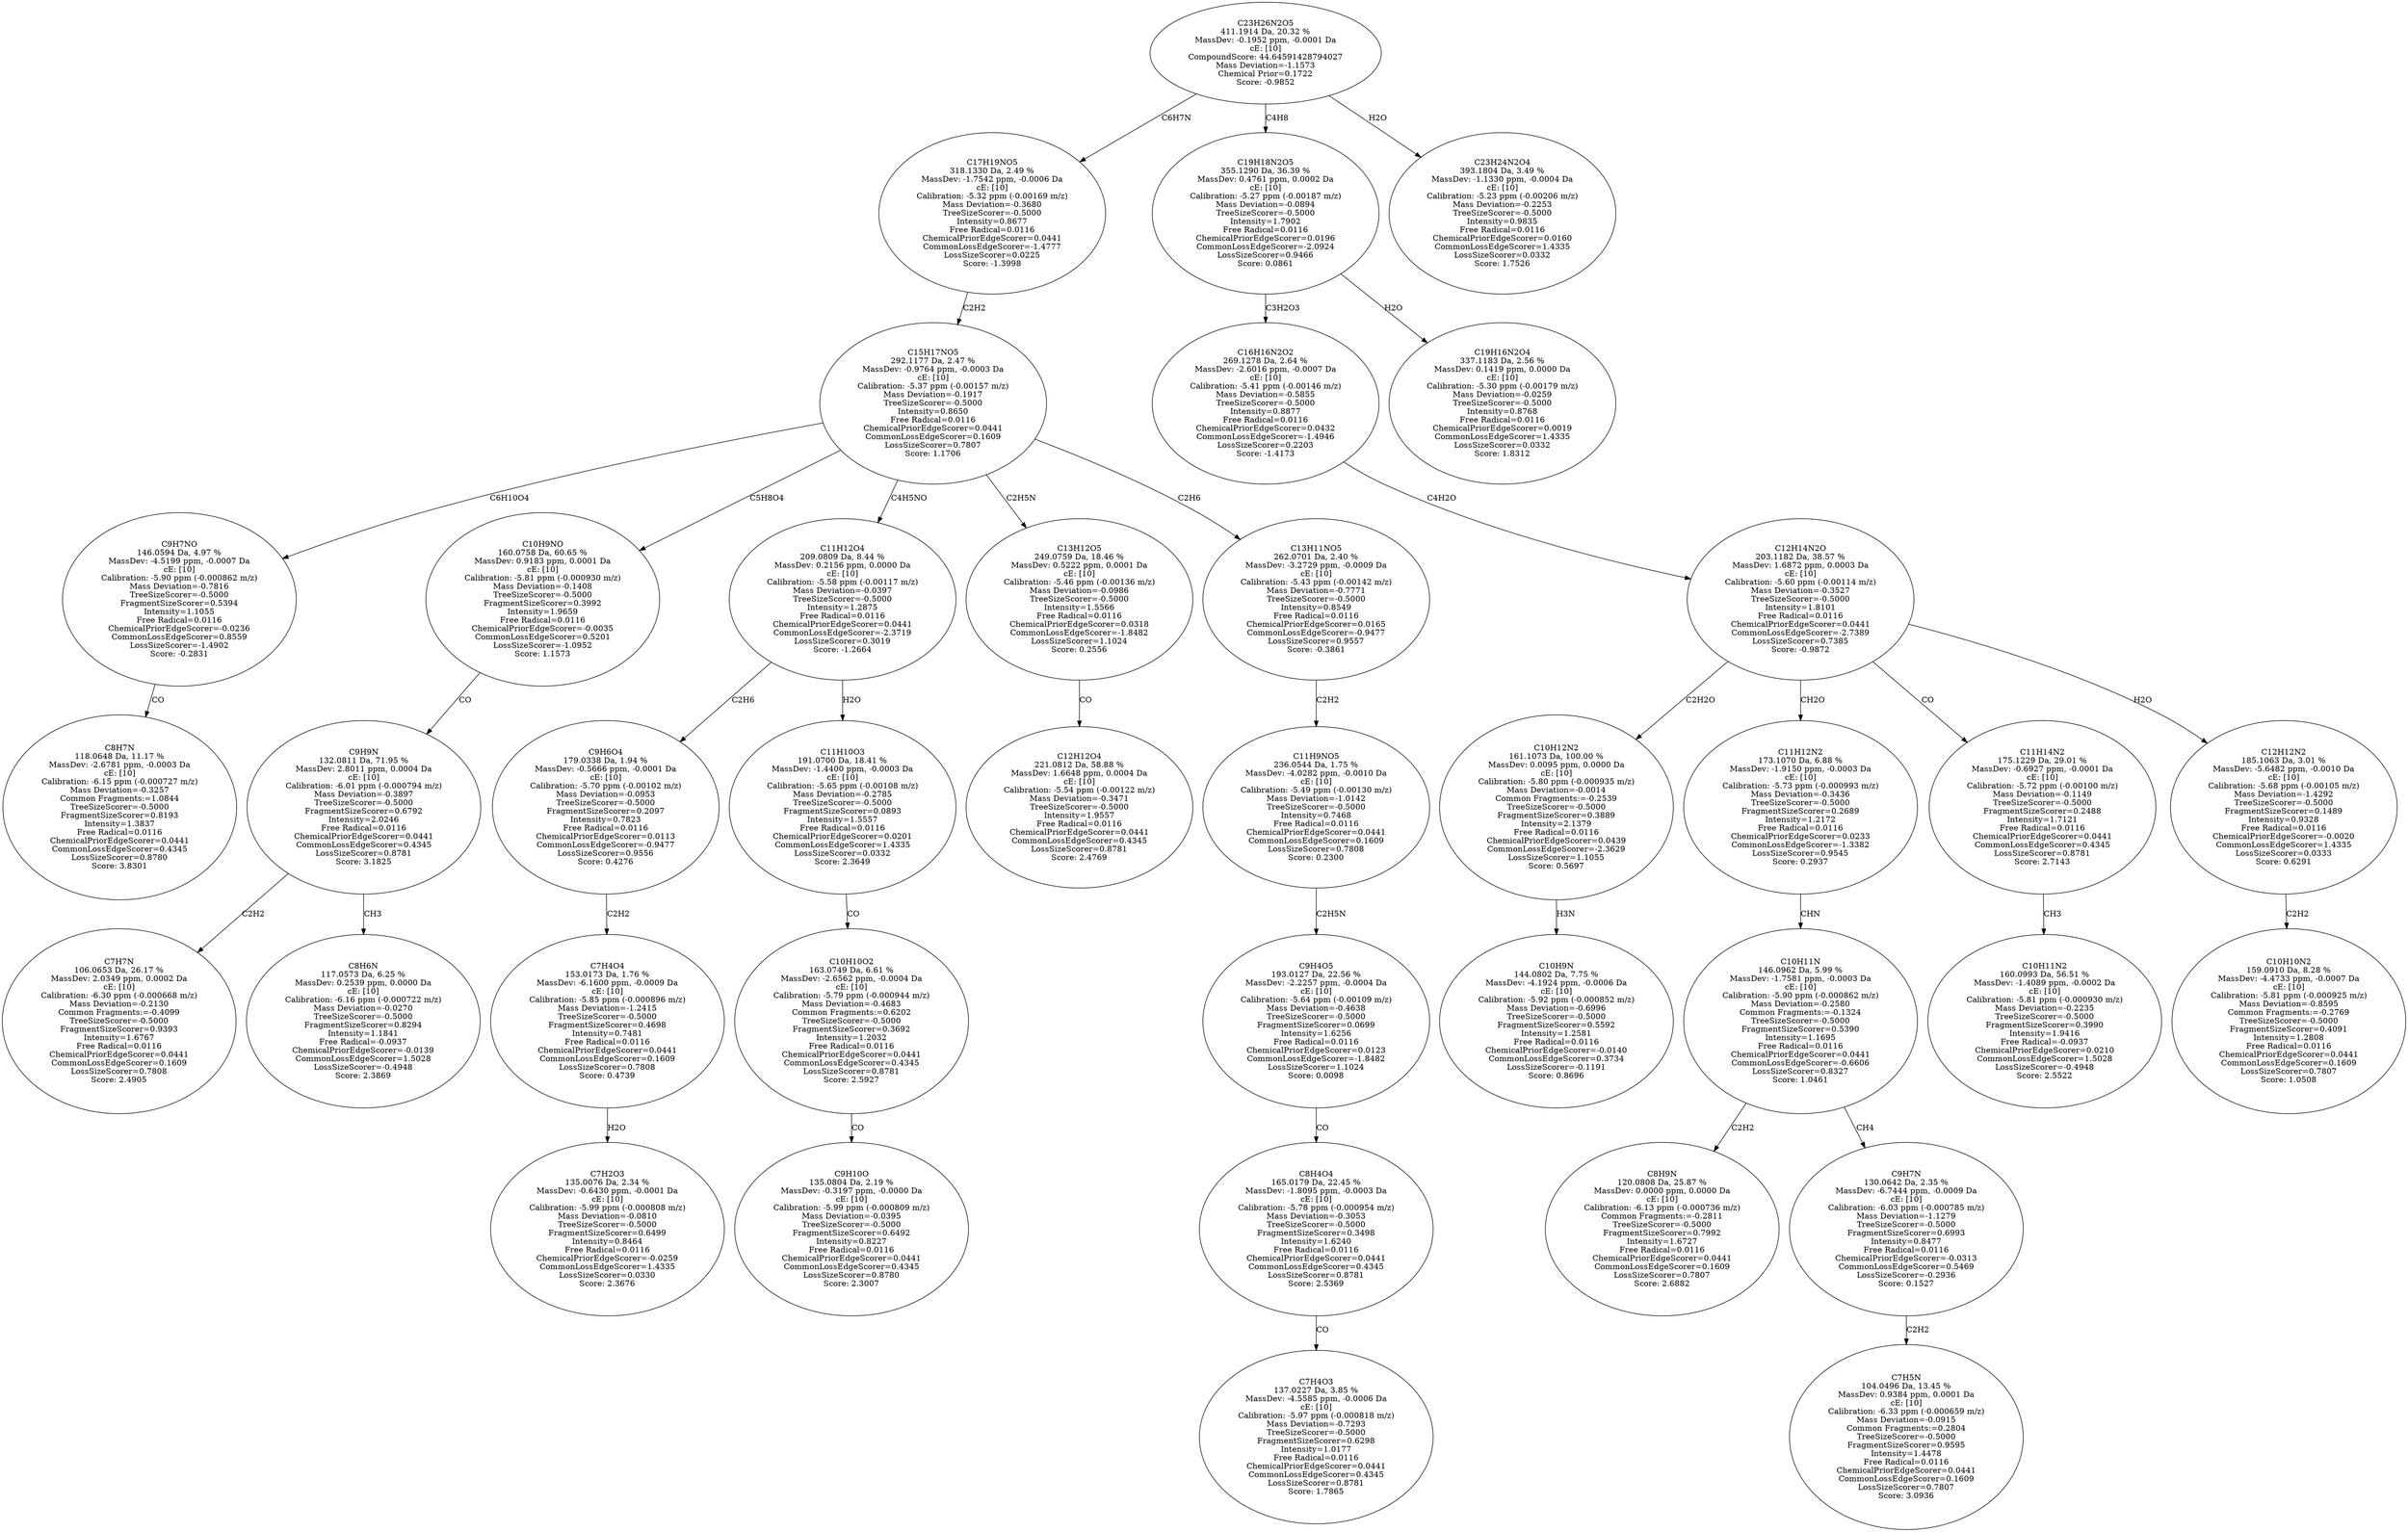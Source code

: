 strict digraph {
v1 [label="C8H7N\n118.0648 Da, 11.17 %\nMassDev: -2.6781 ppm, -0.0003 Da\ncE: [10]\nCalibration: -6.15 ppm (-0.000727 m/z)\nMass Deviation=-0.3257\nCommon Fragments:=1.0844\nTreeSizeScorer=-0.5000\nFragmentSizeScorer=0.8193\nIntensity=1.3837\nFree Radical=0.0116\nChemicalPriorEdgeScorer=0.0441\nCommonLossEdgeScorer=0.4345\nLossSizeScorer=0.8780\nScore: 3.8301"];
v2 [label="C9H7NO\n146.0594 Da, 4.97 %\nMassDev: -4.5199 ppm, -0.0007 Da\ncE: [10]\nCalibration: -5.90 ppm (-0.000862 m/z)\nMass Deviation=-0.7816\nTreeSizeScorer=-0.5000\nFragmentSizeScorer=0.5394\nIntensity=1.1055\nFree Radical=0.0116\nChemicalPriorEdgeScorer=-0.0236\nCommonLossEdgeScorer=0.8559\nLossSizeScorer=-1.4902\nScore: -0.2831"];
v3 [label="C7H7N\n106.0653 Da, 26.17 %\nMassDev: 2.0349 ppm, 0.0002 Da\ncE: [10]\nCalibration: -6.30 ppm (-0.000668 m/z)\nMass Deviation=-0.2130\nCommon Fragments:=-0.4099\nTreeSizeScorer=-0.5000\nFragmentSizeScorer=0.9393\nIntensity=1.6767\nFree Radical=0.0116\nChemicalPriorEdgeScorer=0.0441\nCommonLossEdgeScorer=0.1609\nLossSizeScorer=0.7808\nScore: 2.4905"];
v4 [label="C8H6N\n117.0573 Da, 6.25 %\nMassDev: 0.2539 ppm, 0.0000 Da\ncE: [10]\nCalibration: -6.16 ppm (-0.000722 m/z)\nMass Deviation=-0.0270\nTreeSizeScorer=-0.5000\nFragmentSizeScorer=0.8294\nIntensity=1.1841\nFree Radical=-0.0937\nChemicalPriorEdgeScorer=-0.0139\nCommonLossEdgeScorer=1.5028\nLossSizeScorer=-0.4948\nScore: 2.3869"];
v5 [label="C9H9N\n132.0811 Da, 71.95 %\nMassDev: 2.8011 ppm, 0.0004 Da\ncE: [10]\nCalibration: -6.01 ppm (-0.000794 m/z)\nMass Deviation=-0.3897\nTreeSizeScorer=-0.5000\nFragmentSizeScorer=0.6792\nIntensity=2.0246\nFree Radical=0.0116\nChemicalPriorEdgeScorer=0.0441\nCommonLossEdgeScorer=0.4345\nLossSizeScorer=0.8781\nScore: 3.1825"];
v6 [label="C10H9NO\n160.0758 Da, 60.65 %\nMassDev: 0.9183 ppm, 0.0001 Da\ncE: [10]\nCalibration: -5.81 ppm (-0.000930 m/z)\nMass Deviation=-0.1408\nTreeSizeScorer=-0.5000\nFragmentSizeScorer=0.3992\nIntensity=1.9659\nFree Radical=0.0116\nChemicalPriorEdgeScorer=-0.0035\nCommonLossEdgeScorer=0.5201\nLossSizeScorer=-1.0952\nScore: 1.1573"];
v7 [label="C7H2O3\n135.0076 Da, 2.34 %\nMassDev: -0.6430 ppm, -0.0001 Da\ncE: [10]\nCalibration: -5.99 ppm (-0.000808 m/z)\nMass Deviation=-0.0810\nTreeSizeScorer=-0.5000\nFragmentSizeScorer=0.6499\nIntensity=0.8464\nFree Radical=0.0116\nChemicalPriorEdgeScorer=-0.0259\nCommonLossEdgeScorer=1.4335\nLossSizeScorer=0.0330\nScore: 2.3676"];
v8 [label="C7H4O4\n153.0173 Da, 1.76 %\nMassDev: -6.1600 ppm, -0.0009 Da\ncE: [10]\nCalibration: -5.85 ppm (-0.000896 m/z)\nMass Deviation=-1.2415\nTreeSizeScorer=-0.5000\nFragmentSizeScorer=0.4698\nIntensity=0.7481\nFree Radical=0.0116\nChemicalPriorEdgeScorer=0.0441\nCommonLossEdgeScorer=0.1609\nLossSizeScorer=0.7808\nScore: 0.4739"];
v9 [label="C9H6O4\n179.0338 Da, 1.94 %\nMassDev: -0.5666 ppm, -0.0001 Da\ncE: [10]\nCalibration: -5.70 ppm (-0.00102 m/z)\nMass Deviation=-0.0953\nTreeSizeScorer=-0.5000\nFragmentSizeScorer=0.2097\nIntensity=0.7823\nFree Radical=0.0116\nChemicalPriorEdgeScorer=0.0113\nCommonLossEdgeScorer=-0.9477\nLossSizeScorer=0.9556\nScore: 0.4276"];
v10 [label="C9H10O\n135.0804 Da, 2.19 %\nMassDev: -0.3197 ppm, -0.0000 Da\ncE: [10]\nCalibration: -5.99 ppm (-0.000809 m/z)\nMass Deviation=-0.0395\nTreeSizeScorer=-0.5000\nFragmentSizeScorer=0.6492\nIntensity=0.8227\nFree Radical=0.0116\nChemicalPriorEdgeScorer=0.0441\nCommonLossEdgeScorer=0.4345\nLossSizeScorer=0.8780\nScore: 2.3007"];
v11 [label="C10H10O2\n163.0749 Da, 6.61 %\nMassDev: -2.6562 ppm, -0.0004 Da\ncE: [10]\nCalibration: -5.79 ppm (-0.000944 m/z)\nMass Deviation=-0.4683\nCommon Fragments:=0.6202\nTreeSizeScorer=-0.5000\nFragmentSizeScorer=0.3692\nIntensity=1.2032\nFree Radical=0.0116\nChemicalPriorEdgeScorer=0.0441\nCommonLossEdgeScorer=0.4345\nLossSizeScorer=0.8781\nScore: 2.5927"];
v12 [label="C11H10O3\n191.0700 Da, 18.41 %\nMassDev: -1.4400 ppm, -0.0003 Da\ncE: [10]\nCalibration: -5.65 ppm (-0.00108 m/z)\nMass Deviation=-0.2785\nTreeSizeScorer=-0.5000\nFragmentSizeScorer=0.0893\nIntensity=1.5557\nFree Radical=0.0116\nChemicalPriorEdgeScorer=0.0201\nCommonLossEdgeScorer=1.4335\nLossSizeScorer=0.0332\nScore: 2.3649"];
v13 [label="C11H12O4\n209.0809 Da, 8.44 %\nMassDev: 0.2156 ppm, 0.0000 Da\ncE: [10]\nCalibration: -5.58 ppm (-0.00117 m/z)\nMass Deviation=-0.0397\nTreeSizeScorer=-0.5000\nIntensity=1.2875\nFree Radical=0.0116\nChemicalPriorEdgeScorer=0.0441\nCommonLossEdgeScorer=-2.3719\nLossSizeScorer=0.3019\nScore: -1.2664"];
v14 [label="C12H12O4\n221.0812 Da, 58.88 %\nMassDev: 1.6648 ppm, 0.0004 Da\ncE: [10]\nCalibration: -5.54 ppm (-0.00122 m/z)\nMass Deviation=-0.3471\nTreeSizeScorer=-0.5000\nIntensity=1.9557\nFree Radical=0.0116\nChemicalPriorEdgeScorer=0.0441\nCommonLossEdgeScorer=0.4345\nLossSizeScorer=0.8781\nScore: 2.4769"];
v15 [label="C13H12O5\n249.0759 Da, 18.46 %\nMassDev: 0.5222 ppm, 0.0001 Da\ncE: [10]\nCalibration: -5.46 ppm (-0.00136 m/z)\nMass Deviation=-0.0986\nTreeSizeScorer=-0.5000\nIntensity=1.5566\nFree Radical=0.0116\nChemicalPriorEdgeScorer=0.0318\nCommonLossEdgeScorer=-1.8482\nLossSizeScorer=1.1024\nScore: 0.2556"];
v16 [label="C7H4O3\n137.0227 Da, 3.85 %\nMassDev: -4.5585 ppm, -0.0006 Da\ncE: [10]\nCalibration: -5.97 ppm (-0.000818 m/z)\nMass Deviation=-0.7293\nTreeSizeScorer=-0.5000\nFragmentSizeScorer=0.6298\nIntensity=1.0177\nFree Radical=0.0116\nChemicalPriorEdgeScorer=0.0441\nCommonLossEdgeScorer=0.4345\nLossSizeScorer=0.8781\nScore: 1.7865"];
v17 [label="C8H4O4\n165.0179 Da, 22.45 %\nMassDev: -1.8095 ppm, -0.0003 Da\ncE: [10]\nCalibration: -5.78 ppm (-0.000954 m/z)\nMass Deviation=-0.3053\nTreeSizeScorer=-0.5000\nFragmentSizeScorer=0.3498\nIntensity=1.6240\nFree Radical=0.0116\nChemicalPriorEdgeScorer=0.0441\nCommonLossEdgeScorer=0.4345\nLossSizeScorer=0.8781\nScore: 2.5369"];
v18 [label="C9H4O5\n193.0127 Da, 22.56 %\nMassDev: -2.2257 ppm, -0.0004 Da\ncE: [10]\nCalibration: -5.64 ppm (-0.00109 m/z)\nMass Deviation=-0.4638\nTreeSizeScorer=-0.5000\nFragmentSizeScorer=0.0699\nIntensity=1.6256\nFree Radical=0.0116\nChemicalPriorEdgeScorer=0.0123\nCommonLossEdgeScorer=-1.8482\nLossSizeScorer=1.1024\nScore: 0.0098"];
v19 [label="C11H9NO5\n236.0544 Da, 1.75 %\nMassDev: -4.0282 ppm, -0.0010 Da\ncE: [10]\nCalibration: -5.49 ppm (-0.00130 m/z)\nMass Deviation=-1.0142\nTreeSizeScorer=-0.5000\nIntensity=0.7468\nFree Radical=0.0116\nChemicalPriorEdgeScorer=0.0441\nCommonLossEdgeScorer=0.1609\nLossSizeScorer=0.7808\nScore: 0.2300"];
v20 [label="C13H11NO5\n262.0701 Da, 2.40 %\nMassDev: -3.2729 ppm, -0.0009 Da\ncE: [10]\nCalibration: -5.43 ppm (-0.00142 m/z)\nMass Deviation=-0.7771\nTreeSizeScorer=-0.5000\nIntensity=0.8549\nFree Radical=0.0116\nChemicalPriorEdgeScorer=0.0165\nCommonLossEdgeScorer=-0.9477\nLossSizeScorer=0.9557\nScore: -0.3861"];
v21 [label="C15H17NO5\n292.1177 Da, 2.47 %\nMassDev: -0.9764 ppm, -0.0003 Da\ncE: [10]\nCalibration: -5.37 ppm (-0.00157 m/z)\nMass Deviation=-0.1917\nTreeSizeScorer=-0.5000\nIntensity=0.8650\nFree Radical=0.0116\nChemicalPriorEdgeScorer=0.0441\nCommonLossEdgeScorer=0.1609\nLossSizeScorer=0.7807\nScore: 1.1706"];
v22 [label="C17H19NO5\n318.1330 Da, 2.49 %\nMassDev: -1.7542 ppm, -0.0006 Da\ncE: [10]\nCalibration: -5.32 ppm (-0.00169 m/z)\nMass Deviation=-0.3680\nTreeSizeScorer=-0.5000\nIntensity=0.8677\nFree Radical=0.0116\nChemicalPriorEdgeScorer=0.0441\nCommonLossEdgeScorer=-1.4777\nLossSizeScorer=0.0225\nScore: -1.3998"];
v23 [label="C10H9N\n144.0802 Da, 7.75 %\nMassDev: -4.1924 ppm, -0.0006 Da\ncE: [10]\nCalibration: -5.92 ppm (-0.000852 m/z)\nMass Deviation=-0.6996\nTreeSizeScorer=-0.5000\nFragmentSizeScorer=0.5592\nIntensity=1.2581\nFree Radical=0.0116\nChemicalPriorEdgeScorer=-0.0140\nCommonLossEdgeScorer=0.3734\nLossSizeScorer=-0.1191\nScore: 0.8696"];
v24 [label="C10H12N2\n161.1073 Da, 100.00 %\nMassDev: 0.0095 ppm, 0.0000 Da\ncE: [10]\nCalibration: -5.80 ppm (-0.000935 m/z)\nMass Deviation=-0.0014\nCommon Fragments:=-0.2539\nTreeSizeScorer=-0.5000\nFragmentSizeScorer=0.3889\nIntensity=2.1379\nFree Radical=0.0116\nChemicalPriorEdgeScorer=0.0439\nCommonLossEdgeScorer=-2.3629\nLossSizeScorer=1.1055\nScore: 0.5697"];
v25 [label="C8H9N\n120.0808 Da, 25.87 %\nMassDev: 0.0000 ppm, 0.0000 Da\ncE: [10]\nCalibration: -6.13 ppm (-0.000736 m/z)\nCommon Fragments:=-0.2811\nTreeSizeScorer=-0.5000\nFragmentSizeScorer=0.7992\nIntensity=1.6727\nFree Radical=0.0116\nChemicalPriorEdgeScorer=0.0441\nCommonLossEdgeScorer=0.1609\nLossSizeScorer=0.7807\nScore: 2.6882"];
v26 [label="C7H5N\n104.0496 Da, 13.45 %\nMassDev: 0.9384 ppm, 0.0001 Da\ncE: [10]\nCalibration: -6.33 ppm (-0.000659 m/z)\nMass Deviation=-0.0915\nCommon Fragments:=0.2804\nTreeSizeScorer=-0.5000\nFragmentSizeScorer=0.9595\nIntensity=1.4478\nFree Radical=0.0116\nChemicalPriorEdgeScorer=0.0441\nCommonLossEdgeScorer=0.1609\nLossSizeScorer=0.7807\nScore: 3.0936"];
v27 [label="C9H7N\n130.0642 Da, 2.35 %\nMassDev: -6.7444 ppm, -0.0009 Da\ncE: [10]\nCalibration: -6.03 ppm (-0.000785 m/z)\nMass Deviation=-1.1279\nTreeSizeScorer=-0.5000\nFragmentSizeScorer=0.6993\nIntensity=0.8477\nFree Radical=0.0116\nChemicalPriorEdgeScorer=-0.0313\nCommonLossEdgeScorer=0.5469\nLossSizeScorer=-0.2936\nScore: 0.1527"];
v28 [label="C10H11N\n146.0962 Da, 5.99 %\nMassDev: -1.7581 ppm, -0.0003 Da\ncE: [10]\nCalibration: -5.90 ppm (-0.000862 m/z)\nMass Deviation=-0.2580\nCommon Fragments:=-0.1324\nTreeSizeScorer=-0.5000\nFragmentSizeScorer=0.5390\nIntensity=1.1695\nFree Radical=0.0116\nChemicalPriorEdgeScorer=0.0441\nCommonLossEdgeScorer=-0.6606\nLossSizeScorer=0.8327\nScore: 1.0461"];
v29 [label="C11H12N2\n173.1070 Da, 6.88 %\nMassDev: -1.9150 ppm, -0.0003 Da\ncE: [10]\nCalibration: -5.73 ppm (-0.000993 m/z)\nMass Deviation=-0.3436\nTreeSizeScorer=-0.5000\nFragmentSizeScorer=0.2689\nIntensity=1.2172\nFree Radical=0.0116\nChemicalPriorEdgeScorer=0.0233\nCommonLossEdgeScorer=-1.3382\nLossSizeScorer=0.9545\nScore: 0.2937"];
v30 [label="C10H11N2\n160.0993 Da, 56.51 %\nMassDev: -1.4089 ppm, -0.0002 Da\ncE: [10]\nCalibration: -5.81 ppm (-0.000930 m/z)\nMass Deviation=-0.2235\nTreeSizeScorer=-0.5000\nFragmentSizeScorer=0.3990\nIntensity=1.9416\nFree Radical=-0.0937\nChemicalPriorEdgeScorer=0.0210\nCommonLossEdgeScorer=1.5028\nLossSizeScorer=-0.4948\nScore: 2.5522"];
v31 [label="C11H14N2\n175.1229 Da, 29.01 %\nMassDev: -0.6927 ppm, -0.0001 Da\ncE: [10]\nCalibration: -5.72 ppm (-0.00100 m/z)\nMass Deviation=-0.1149\nTreeSizeScorer=-0.5000\nFragmentSizeScorer=0.2488\nIntensity=1.7121\nFree Radical=0.0116\nChemicalPriorEdgeScorer=0.0441\nCommonLossEdgeScorer=0.4345\nLossSizeScorer=0.8781\nScore: 2.7143"];
v32 [label="C10H10N2\n159.0910 Da, 8.28 %\nMassDev: -4.4733 ppm, -0.0007 Da\ncE: [10]\nCalibration: -5.81 ppm (-0.000925 m/z)\nMass Deviation=-0.8595\nCommon Fragments:=-0.2769\nTreeSizeScorer=-0.5000\nFragmentSizeScorer=0.4091\nIntensity=1.2808\nFree Radical=0.0116\nChemicalPriorEdgeScorer=0.0441\nCommonLossEdgeScorer=0.1609\nLossSizeScorer=0.7807\nScore: 1.0508"];
v33 [label="C12H12N2\n185.1063 Da, 3.01 %\nMassDev: -5.6482 ppm, -0.0010 Da\ncE: [10]\nCalibration: -5.68 ppm (-0.00105 m/z)\nMass Deviation=-1.4292\nTreeSizeScorer=-0.5000\nFragmentSizeScorer=0.1489\nIntensity=0.9328\nFree Radical=0.0116\nChemicalPriorEdgeScorer=-0.0020\nCommonLossEdgeScorer=1.4335\nLossSizeScorer=0.0333\nScore: 0.6291"];
v34 [label="C12H14N2O\n203.1182 Da, 38.57 %\nMassDev: 1.6872 ppm, 0.0003 Da\ncE: [10]\nCalibration: -5.60 ppm (-0.00114 m/z)\nMass Deviation=-0.3527\nTreeSizeScorer=-0.5000\nIntensity=1.8101\nFree Radical=0.0116\nChemicalPriorEdgeScorer=0.0441\nCommonLossEdgeScorer=-2.7389\nLossSizeScorer=0.7385\nScore: -0.9872"];
v35 [label="C16H16N2O2\n269.1278 Da, 2.64 %\nMassDev: -2.6016 ppm, -0.0007 Da\ncE: [10]\nCalibration: -5.41 ppm (-0.00146 m/z)\nMass Deviation=-0.5855\nTreeSizeScorer=-0.5000\nIntensity=0.8877\nFree Radical=0.0116\nChemicalPriorEdgeScorer=0.0432\nCommonLossEdgeScorer=-1.4946\nLossSizeScorer=0.2203\nScore: -1.4173"];
v36 [label="C19H16N2O4\n337.1183 Da, 2.56 %\nMassDev: 0.1419 ppm, 0.0000 Da\ncE: [10]\nCalibration: -5.30 ppm (-0.00179 m/z)\nMass Deviation=-0.0259\nTreeSizeScorer=-0.5000\nIntensity=0.8768\nFree Radical=0.0116\nChemicalPriorEdgeScorer=0.0019\nCommonLossEdgeScorer=1.4335\nLossSizeScorer=0.0332\nScore: 1.8312"];
v37 [label="C19H18N2O5\n355.1290 Da, 36.39 %\nMassDev: 0.4761 ppm, 0.0002 Da\ncE: [10]\nCalibration: -5.27 ppm (-0.00187 m/z)\nMass Deviation=-0.0894\nTreeSizeScorer=-0.5000\nIntensity=1.7902\nFree Radical=0.0116\nChemicalPriorEdgeScorer=0.0196\nCommonLossEdgeScorer=-2.0924\nLossSizeScorer=0.9466\nScore: 0.0861"];
v38 [label="C23H24N2O4\n393.1804 Da, 3.49 %\nMassDev: -1.1330 ppm, -0.0004 Da\ncE: [10]\nCalibration: -5.23 ppm (-0.00206 m/z)\nMass Deviation=-0.2253\nTreeSizeScorer=-0.5000\nIntensity=0.9835\nFree Radical=0.0116\nChemicalPriorEdgeScorer=0.0160\nCommonLossEdgeScorer=1.4335\nLossSizeScorer=0.0332\nScore: 1.7526"];
v39 [label="C23H26N2O5\n411.1914 Da, 20.32 %\nMassDev: -0.1952 ppm, -0.0001 Da\ncE: [10]\nCompoundScore: 44.64591428794027\nMass Deviation=-1.1573\nChemical Prior=0.1722\nScore: -0.9852"];
v2 -> v1 [label="CO"];
v21 -> v2 [label="C6H10O4"];
v5 -> v3 [label="C2H2"];
v5 -> v4 [label="CH3"];
v6 -> v5 [label="CO"];
v21 -> v6 [label="C5H8O4"];
v8 -> v7 [label="H2O"];
v9 -> v8 [label="C2H2"];
v13 -> v9 [label="C2H6"];
v11 -> v10 [label="CO"];
v12 -> v11 [label="CO"];
v13 -> v12 [label="H2O"];
v21 -> v13 [label="C4H5NO"];
v15 -> v14 [label="CO"];
v21 -> v15 [label="C2H5N"];
v17 -> v16 [label="CO"];
v18 -> v17 [label="CO"];
v19 -> v18 [label="C2H5N"];
v20 -> v19 [label="C2H2"];
v21 -> v20 [label="C2H6"];
v22 -> v21 [label="C2H2"];
v39 -> v22 [label="C6H7N"];
v24 -> v23 [label="H3N"];
v34 -> v24 [label="C2H2O"];
v28 -> v25 [label="C2H2"];
v27 -> v26 [label="C2H2"];
v28 -> v27 [label="CH4"];
v29 -> v28 [label="CHN"];
v34 -> v29 [label="CH2O"];
v31 -> v30 [label="CH3"];
v34 -> v31 [label="CO"];
v33 -> v32 [label="C2H2"];
v34 -> v33 [label="H2O"];
v35 -> v34 [label="C4H2O"];
v37 -> v35 [label="C3H2O3"];
v37 -> v36 [label="H2O"];
v39 -> v37 [label="C4H8"];
v39 -> v38 [label="H2O"];
}